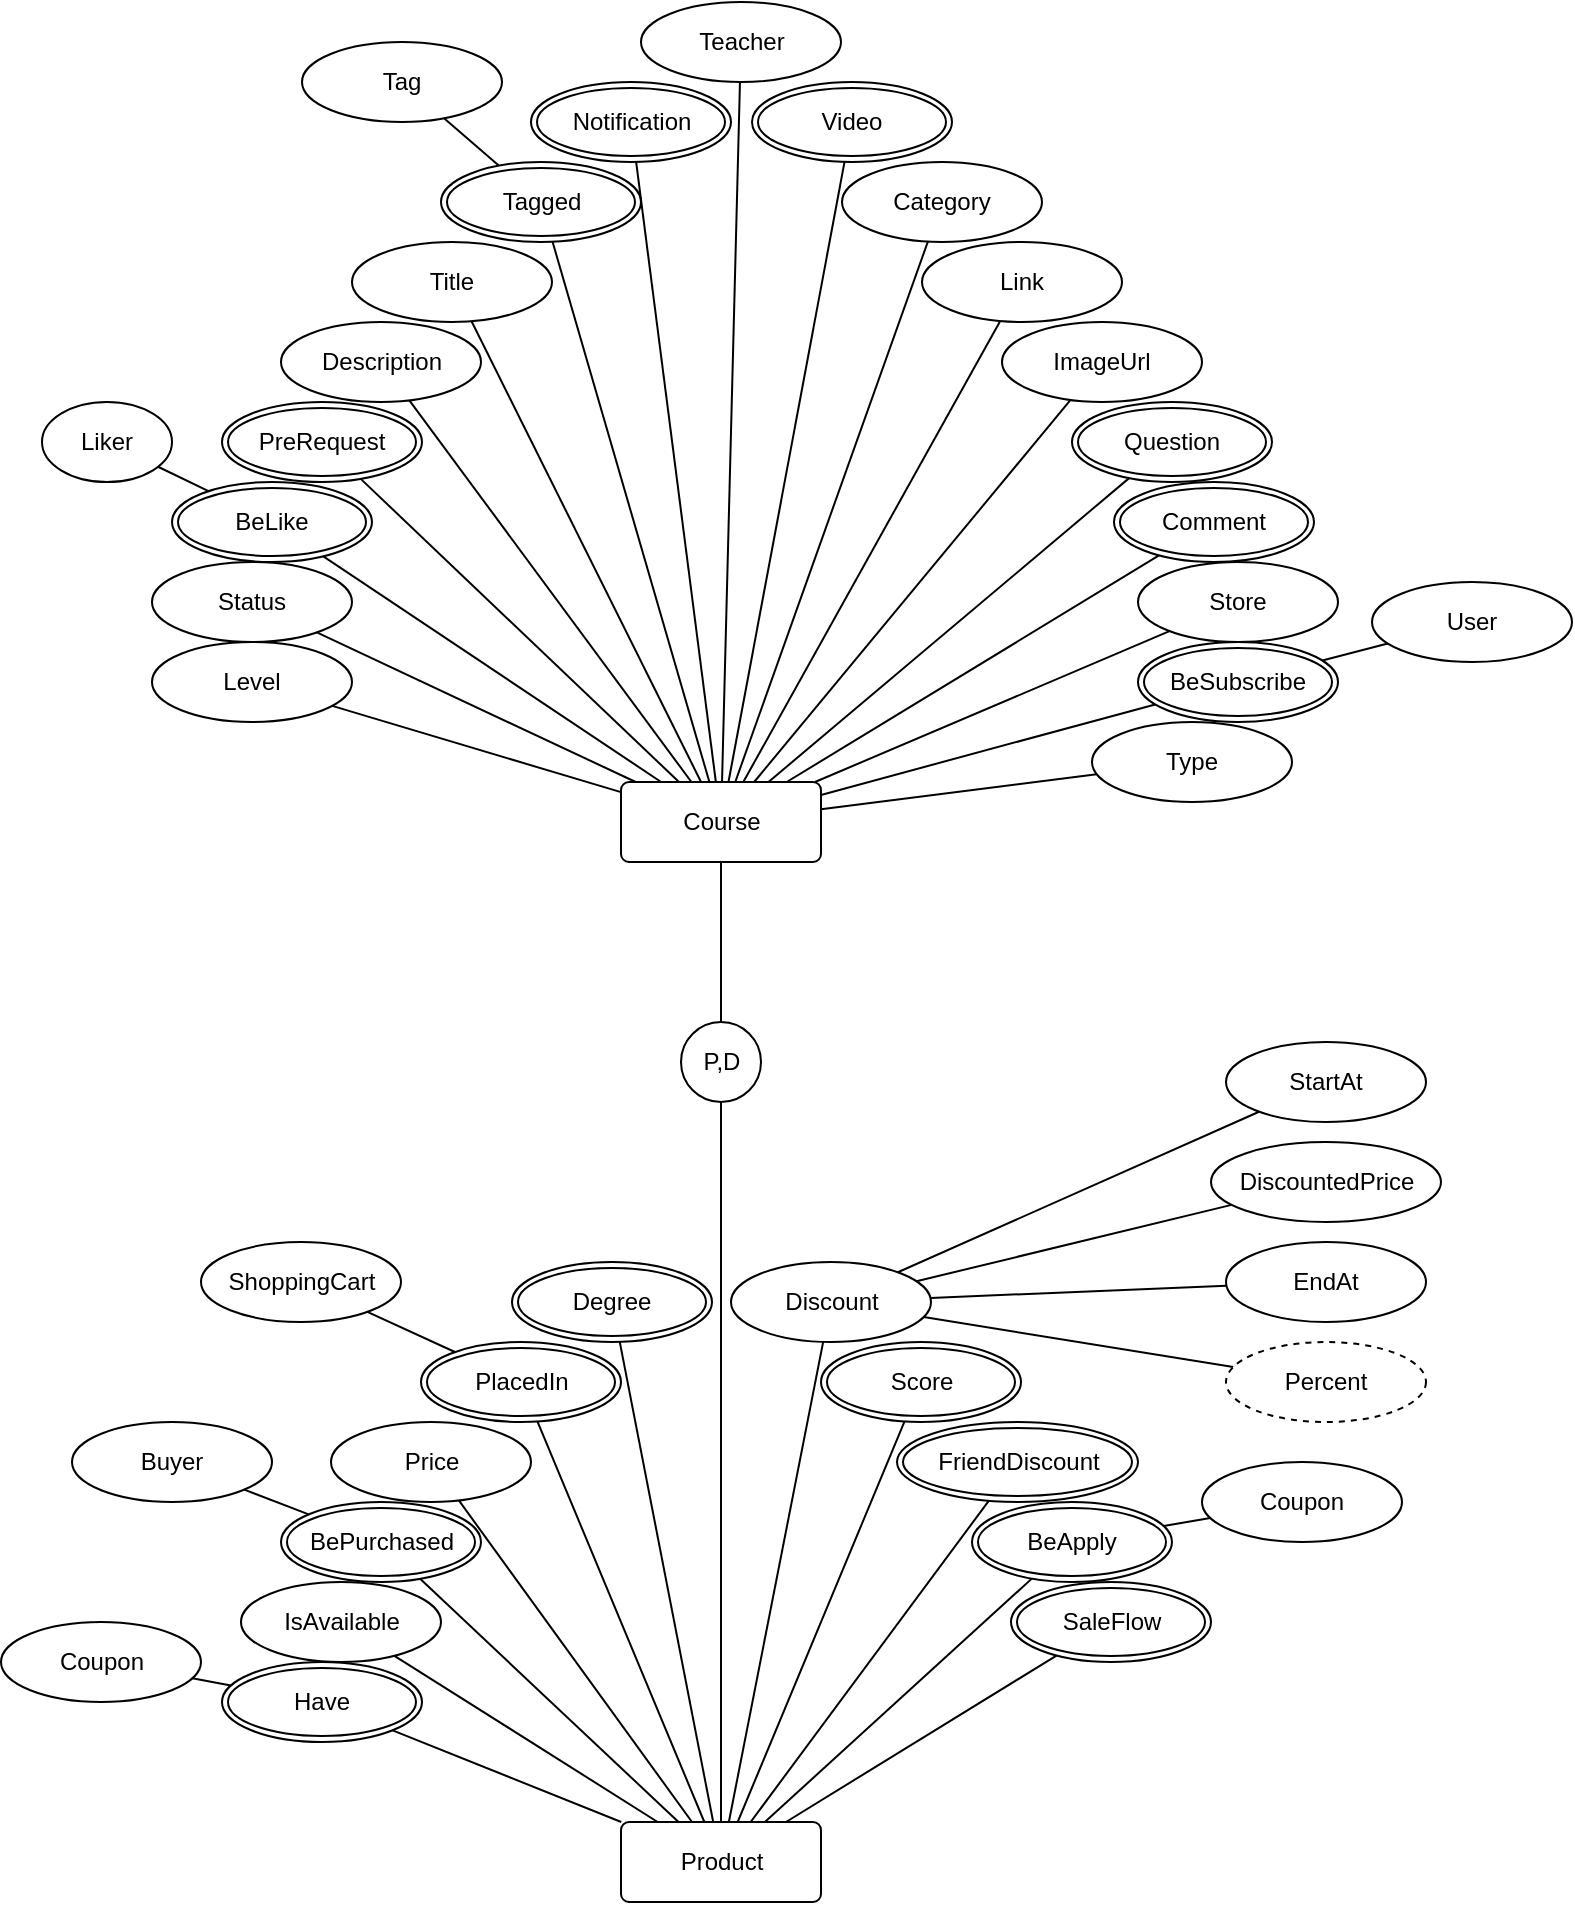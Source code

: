 <mxfile version="24.7.17">
  <diagram name="Page-1" id="aBUfQbnpg1prqaUo3Wa8">
    <mxGraphModel dx="2503" dy="-245" grid="1" gridSize="10" guides="1" tooltips="1" connect="1" arrows="1" fold="1" page="1" pageScale="1" pageWidth="850" pageHeight="1100" math="0" shadow="0">
      <root>
        <mxCell id="0" />
        <mxCell id="1" parent="0" />
        <mxCell id="qaLD9MEg8cgxicRYrfWx-1" value="FriendDiscount" style="ellipse;shape=doubleEllipse;margin=3;whiteSpace=wrap;html=1;align=center;" parent="1" vertex="1">
          <mxGeometry x="-377.5" y="1840" width="120.5" height="40" as="geometry" />
        </mxCell>
        <mxCell id="qaLD9MEg8cgxicRYrfWx-2" value="Teacher" style="ellipse;whiteSpace=wrap;html=1;align=center;" parent="1" vertex="1">
          <mxGeometry x="-505.5" y="1130" width="100" height="40" as="geometry" />
        </mxCell>
        <mxCell id="qaLD9MEg8cgxicRYrfWx-3" value="Description" style="ellipse;whiteSpace=wrap;html=1;align=center;" parent="1" vertex="1">
          <mxGeometry x="-685.5" y="1290" width="100" height="40" as="geometry" />
        </mxCell>
        <mxCell id="qaLD9MEg8cgxicRYrfWx-4" value="Price" style="ellipse;whiteSpace=wrap;html=1;align=center;" parent="1" vertex="1">
          <mxGeometry x="-660.5" y="1840" width="100" height="40" as="geometry" />
        </mxCell>
        <mxCell id="qaLD9MEg8cgxicRYrfWx-5" value="Title" style="ellipse;whiteSpace=wrap;html=1;align=center;" parent="1" vertex="1">
          <mxGeometry x="-650" y="1250" width="100" height="40" as="geometry" />
        </mxCell>
        <mxCell id="qaLD9MEg8cgxicRYrfWx-6" value="Category" style="ellipse;whiteSpace=wrap;html=1;align=center;" parent="1" vertex="1">
          <mxGeometry x="-405" y="1210" width="100" height="40" as="geometry" />
        </mxCell>
        <mxCell id="qaLD9MEg8cgxicRYrfWx-7" value="Link" style="ellipse;whiteSpace=wrap;html=1;align=center;" parent="1" vertex="1">
          <mxGeometry x="-365" y="1250" width="100" height="40" as="geometry" />
        </mxCell>
        <mxCell id="qaLD9MEg8cgxicRYrfWx-8" value="Discount" style="ellipse;whiteSpace=wrap;html=1;align=center;" parent="1" vertex="1">
          <mxGeometry x="-460.5" y="1760" width="100" height="40" as="geometry" />
        </mxCell>
        <mxCell id="qaLD9MEg8cgxicRYrfWx-9" value="PreRequest" style="ellipse;shape=doubleEllipse;margin=3;whiteSpace=wrap;html=1;align=center;" parent="1" vertex="1">
          <mxGeometry x="-715" y="1330" width="100" height="40" as="geometry" />
        </mxCell>
        <mxCell id="qaLD9MEg8cgxicRYrfWx-10" value="BePurchased" style="ellipse;shape=doubleEllipse;margin=3;whiteSpace=wrap;html=1;align=center;" parent="1" vertex="1">
          <mxGeometry x="-685.5" y="1880" width="100" height="40" as="geometry" />
        </mxCell>
        <mxCell id="qaLD9MEg8cgxicRYrfWx-11" value="Question" style="ellipse;shape=doubleEllipse;margin=3;whiteSpace=wrap;html=1;align=center;" parent="1" vertex="1">
          <mxGeometry x="-290" y="1330" width="100" height="40" as="geometry" />
        </mxCell>
        <mxCell id="qaLD9MEg8cgxicRYrfWx-12" value="Video" style="ellipse;shape=doubleEllipse;margin=3;whiteSpace=wrap;html=1;align=center;" parent="1" vertex="1">
          <mxGeometry x="-450" y="1170" width="100" height="40" as="geometry" />
        </mxCell>
        <mxCell id="qaLD9MEg8cgxicRYrfWx-13" value="Notification" style="ellipse;shape=doubleEllipse;margin=3;whiteSpace=wrap;html=1;align=center;" parent="1" vertex="1">
          <mxGeometry x="-560.5" y="1170" width="100" height="40" as="geometry" />
        </mxCell>
        <mxCell id="qaLD9MEg8cgxicRYrfWx-14" value="Tagged" style="ellipse;shape=doubleEllipse;margin=3;whiteSpace=wrap;html=1;align=center;" parent="1" vertex="1">
          <mxGeometry x="-605.5" y="1210" width="100" height="40" as="geometry" />
        </mxCell>
        <mxCell id="qaLD9MEg8cgxicRYrfWx-15" value="Score" style="ellipse;shape=doubleEllipse;margin=3;whiteSpace=wrap;html=1;align=center;" parent="1" vertex="1">
          <mxGeometry x="-415.5" y="1800" width="100" height="40" as="geometry" />
        </mxCell>
        <mxCell id="qaLD9MEg8cgxicRYrfWx-16" value="Course" style="rounded=1;arcSize=10;whiteSpace=wrap;html=1;align=center;" parent="1" vertex="1">
          <mxGeometry x="-515.5" y="1520" width="100" height="40" as="geometry" />
        </mxCell>
        <mxCell id="qaLD9MEg8cgxicRYrfWx-17" value="" style="endArrow=none;html=1;rounded=0;" parent="1" source="qaLD9MEg8cgxicRYrfWx-16" target="qaLD9MEg8cgxicRYrfWx-5" edge="1">
          <mxGeometry width="50" height="50" relative="1" as="geometry">
            <mxPoint x="-695.5" y="1190" as="sourcePoint" />
            <mxPoint x="-645.5" y="1140" as="targetPoint" />
          </mxGeometry>
        </mxCell>
        <mxCell id="qaLD9MEg8cgxicRYrfWx-18" value="" style="endArrow=none;html=1;rounded=0;" parent="1" source="jFHb5a7May0jZ58f1IAw-5" target="qaLD9MEg8cgxicRYrfWx-4" edge="1">
          <mxGeometry width="50" height="50" relative="1" as="geometry">
            <mxPoint x="-410.5" y="1331" as="sourcePoint" />
            <mxPoint x="-698.5" y="1224" as="targetPoint" />
          </mxGeometry>
        </mxCell>
        <mxCell id="qaLD9MEg8cgxicRYrfWx-19" value="" style="endArrow=none;html=1;rounded=0;" parent="1" source="qaLD9MEg8cgxicRYrfWx-16" target="qaLD9MEg8cgxicRYrfWx-6" edge="1">
          <mxGeometry width="50" height="50" relative="1" as="geometry">
            <mxPoint x="-398.5" y="1200" as="sourcePoint" />
            <mxPoint x="-595.5" y="1096" as="targetPoint" />
          </mxGeometry>
        </mxCell>
        <mxCell id="qaLD9MEg8cgxicRYrfWx-20" value="" style="endArrow=none;html=1;rounded=0;" parent="1" source="qaLD9MEg8cgxicRYrfWx-16" target="qaLD9MEg8cgxicRYrfWx-7" edge="1">
          <mxGeometry width="50" height="50" relative="1" as="geometry">
            <mxPoint x="-382.5" y="1200" as="sourcePoint" />
            <mxPoint x="-495.5" y="1098" as="targetPoint" />
          </mxGeometry>
        </mxCell>
        <mxCell id="qaLD9MEg8cgxicRYrfWx-21" value="" style="endArrow=none;html=1;rounded=0;" parent="1" source="qaLD9MEg8cgxicRYrfWx-16" target="qaLD9MEg8cgxicRYrfWx-3" edge="1">
          <mxGeometry width="50" height="50" relative="1" as="geometry">
            <mxPoint x="-366.5" y="1200" as="sourcePoint" />
            <mxPoint x="-399.5" y="1100" as="targetPoint" />
          </mxGeometry>
        </mxCell>
        <mxCell id="qaLD9MEg8cgxicRYrfWx-22" value="" style="endArrow=none;html=1;rounded=0;" parent="1" source="qaLD9MEg8cgxicRYrfWx-16" target="qaLD9MEg8cgxicRYrfWx-2" edge="1">
          <mxGeometry width="50" height="50" relative="1" as="geometry">
            <mxPoint x="-351.5" y="1200" as="sourcePoint" />
            <mxPoint x="-304.5" y="1100" as="targetPoint" />
          </mxGeometry>
        </mxCell>
        <mxCell id="qaLD9MEg8cgxicRYrfWx-23" value="" style="endArrow=none;html=1;rounded=0;" parent="1" source="jFHb5a7May0jZ58f1IAw-5" target="qaLD9MEg8cgxicRYrfWx-8" edge="1">
          <mxGeometry width="50" height="50" relative="1" as="geometry">
            <mxPoint x="-335.5" y="1330" as="sourcePoint" />
            <mxPoint x="-207.5" y="1228" as="targetPoint" />
          </mxGeometry>
        </mxCell>
        <mxCell id="qaLD9MEg8cgxicRYrfWx-24" value="" style="endArrow=none;html=1;rounded=0;" parent="1" source="qaLD9MEg8cgxicRYrfWx-16" target="qaLD9MEg8cgxicRYrfWx-12" edge="1">
          <mxGeometry width="50" height="50" relative="1" as="geometry">
            <mxPoint x="-438.5" y="1060" as="sourcePoint" />
            <mxPoint x="-392.5" y="930" as="targetPoint" />
          </mxGeometry>
        </mxCell>
        <mxCell id="qaLD9MEg8cgxicRYrfWx-25" value="" style="endArrow=none;html=1;rounded=0;" parent="1" source="qaLD9MEg8cgxicRYrfWx-16" target="qaLD9MEg8cgxicRYrfWx-9" edge="1">
          <mxGeometry width="50" height="50" relative="1" as="geometry">
            <mxPoint x="-427.5" y="1060" as="sourcePoint" />
            <mxPoint x="-342.5" y="969" as="targetPoint" />
          </mxGeometry>
        </mxCell>
        <mxCell id="qaLD9MEg8cgxicRYrfWx-26" value="" style="endArrow=none;html=1;rounded=0;" parent="1" source="jFHb5a7May0jZ58f1IAw-5" target="qaLD9MEg8cgxicRYrfWx-15" edge="1">
          <mxGeometry width="50" height="50" relative="1" as="geometry">
            <mxPoint x="-405.5" y="1160" as="sourcePoint" />
            <mxPoint x="-316.5" y="1116" as="targetPoint" />
          </mxGeometry>
        </mxCell>
        <mxCell id="qaLD9MEg8cgxicRYrfWx-27" value="" style="endArrow=none;html=1;rounded=0;" parent="1" source="qaLD9MEg8cgxicRYrfWx-16" target="qaLD9MEg8cgxicRYrfWx-11" edge="1">
          <mxGeometry width="50" height="50" relative="1" as="geometry">
            <mxPoint x="-425.5" y="1170" as="sourcePoint" />
            <mxPoint x="-375.5" y="1120" as="targetPoint" />
          </mxGeometry>
        </mxCell>
        <mxCell id="qaLD9MEg8cgxicRYrfWx-28" value="" style="endArrow=none;html=1;rounded=0;" parent="1" source="qaLD9MEg8cgxicRYrfWx-16" target="qaLD9MEg8cgxicRYrfWx-14" edge="1">
          <mxGeometry width="50" height="50" relative="1" as="geometry">
            <mxPoint x="-345.5" y="1250" as="sourcePoint" />
            <mxPoint x="-295.5" y="1200" as="targetPoint" />
          </mxGeometry>
        </mxCell>
        <mxCell id="qaLD9MEg8cgxicRYrfWx-29" value="Tag" style="ellipse;whiteSpace=wrap;html=1;align=center;" parent="1" vertex="1">
          <mxGeometry x="-675" y="1150" width="100" height="40" as="geometry" />
        </mxCell>
        <mxCell id="qaLD9MEg8cgxicRYrfWx-30" value="" style="endArrow=none;html=1;rounded=0;" parent="1" source="qaLD9MEg8cgxicRYrfWx-14" target="qaLD9MEg8cgxicRYrfWx-29" edge="1">
          <mxGeometry width="50" height="50" relative="1" as="geometry">
            <mxPoint x="-185.5" y="1200" as="sourcePoint" />
            <mxPoint x="-135.5" y="1150" as="targetPoint" />
          </mxGeometry>
        </mxCell>
        <mxCell id="qaLD9MEg8cgxicRYrfWx-31" value="" style="endArrow=none;html=1;rounded=0;" parent="1" source="jFHb5a7May0jZ58f1IAw-5" target="qaLD9MEg8cgxicRYrfWx-10" edge="1">
          <mxGeometry width="50" height="50" relative="1" as="geometry">
            <mxPoint x="-595.5" y="1190" as="sourcePoint" />
            <mxPoint x="-545.5" y="1140" as="targetPoint" />
          </mxGeometry>
        </mxCell>
        <mxCell id="qaLD9MEg8cgxicRYrfWx-32" value="Buyer" style="ellipse;whiteSpace=wrap;html=1;align=center;" parent="1" vertex="1">
          <mxGeometry x="-790" y="1840" width="100" height="40" as="geometry" />
        </mxCell>
        <mxCell id="qaLD9MEg8cgxicRYrfWx-33" value="" style="endArrow=none;html=1;rounded=0;" parent="1" source="qaLD9MEg8cgxicRYrfWx-10" target="qaLD9MEg8cgxicRYrfWx-32" edge="1">
          <mxGeometry width="50" height="50" relative="1" as="geometry">
            <mxPoint x="-745.5" y="1350" as="sourcePoint" />
            <mxPoint x="-695.5" y="1300" as="targetPoint" />
          </mxGeometry>
        </mxCell>
        <mxCell id="qaLD9MEg8cgxicRYrfWx-34" value="" style="endArrow=none;html=1;rounded=0;" parent="1" source="jFHb5a7May0jZ58f1IAw-5" target="qaLD9MEg8cgxicRYrfWx-1" edge="1">
          <mxGeometry width="50" height="50" relative="1" as="geometry">
            <mxPoint x="-335.5" y="1410" as="sourcePoint" />
            <mxPoint x="-285.5" y="1360" as="targetPoint" />
          </mxGeometry>
        </mxCell>
        <mxCell id="qaLD9MEg8cgxicRYrfWx-41" value="" style="endArrow=none;html=1;rounded=0;" parent="1" source="qaLD9MEg8cgxicRYrfWx-16" target="qaLD9MEg8cgxicRYrfWx-13" edge="1">
          <mxGeometry width="50" height="50" relative="1" as="geometry">
            <mxPoint x="-474.5" y="1250" as="sourcePoint" />
            <mxPoint x="-456.5" y="890" as="targetPoint" />
          </mxGeometry>
        </mxCell>
        <mxCell id="qaLD9MEg8cgxicRYrfWx-46" value="" style="endArrow=none;html=1;rounded=0;" parent="1" source="qaLD9MEg8cgxicRYrfWx-57" target="qaLD9MEg8cgxicRYrfWx-8" edge="1">
          <mxGeometry relative="1" as="geometry">
            <mxPoint x="-382.973" y="969.976" as="sourcePoint" />
            <mxPoint x="-570.5" y="1430" as="targetPoint" />
          </mxGeometry>
        </mxCell>
        <mxCell id="qaLD9MEg8cgxicRYrfWx-47" value="StartAt" style="ellipse;whiteSpace=wrap;html=1;align=center;" parent="1" vertex="1">
          <mxGeometry x="-213" y="1650" width="100" height="40" as="geometry" />
        </mxCell>
        <mxCell id="qaLD9MEg8cgxicRYrfWx-48" value="" style="endArrow=none;html=1;rounded=0;" parent="1" source="qaLD9MEg8cgxicRYrfWx-47" target="qaLD9MEg8cgxicRYrfWx-8" edge="1">
          <mxGeometry relative="1" as="geometry">
            <mxPoint x="-730.5" y="1450" as="sourcePoint" />
            <mxPoint x="-570.5" y="1450" as="targetPoint" />
          </mxGeometry>
        </mxCell>
        <mxCell id="qaLD9MEg8cgxicRYrfWx-49" value="EndAt" style="ellipse;whiteSpace=wrap;html=1;align=center;" parent="1" vertex="1">
          <mxGeometry x="-213" y="1750" width="100" height="40" as="geometry" />
        </mxCell>
        <mxCell id="qaLD9MEg8cgxicRYrfWx-50" value="" style="endArrow=none;html=1;rounded=0;" parent="1" source="qaLD9MEg8cgxicRYrfWx-49" target="qaLD9MEg8cgxicRYrfWx-8" edge="1">
          <mxGeometry relative="1" as="geometry">
            <mxPoint x="-750.5" y="1440" as="sourcePoint" />
            <mxPoint x="-590.5" y="1440" as="targetPoint" />
          </mxGeometry>
        </mxCell>
        <mxCell id="qaLD9MEg8cgxicRYrfWx-51" value="" style="endArrow=none;html=1;rounded=0;" parent="1" source="qaLD9MEg8cgxicRYrfWx-56" target="qaLD9MEg8cgxicRYrfWx-8" edge="1">
          <mxGeometry relative="1" as="geometry">
            <mxPoint x="-711.5" y="1394" as="sourcePoint" />
            <mxPoint x="-560.5" y="1440" as="targetPoint" />
          </mxGeometry>
        </mxCell>
        <mxCell id="qaLD9MEg8cgxicRYrfWx-56" value="DiscountedPrice" style="ellipse;whiteSpace=wrap;html=1;align=center;" parent="1" vertex="1">
          <mxGeometry x="-220.5" y="1700" width="115" height="40" as="geometry" />
        </mxCell>
        <mxCell id="qaLD9MEg8cgxicRYrfWx-57" value="Percent" style="ellipse;whiteSpace=wrap;html=1;align=center;dashed=1;" parent="1" vertex="1">
          <mxGeometry x="-213" y="1800" width="100" height="40" as="geometry" />
        </mxCell>
        <mxCell id="qaLD9MEg8cgxicRYrfWx-58" value="BeLike" style="ellipse;shape=doubleEllipse;margin=3;whiteSpace=wrap;html=1;align=center;" parent="1" vertex="1">
          <mxGeometry x="-740" y="1370" width="100" height="40" as="geometry" />
        </mxCell>
        <mxCell id="qaLD9MEg8cgxicRYrfWx-59" value="" style="endArrow=none;html=1;rounded=0;" parent="1" source="qaLD9MEg8cgxicRYrfWx-58" target="qaLD9MEg8cgxicRYrfWx-16" edge="1">
          <mxGeometry relative="1" as="geometry">
            <mxPoint x="-690.5" y="1330" as="sourcePoint" />
            <mxPoint x="-530.5" y="1330" as="targetPoint" />
          </mxGeometry>
        </mxCell>
        <mxCell id="qaLD9MEg8cgxicRYrfWx-60" value="Liker" style="ellipse;whiteSpace=wrap;html=1;align=center;" parent="1" vertex="1">
          <mxGeometry x="-805" y="1330" width="65" height="40" as="geometry" />
        </mxCell>
        <mxCell id="qaLD9MEg8cgxicRYrfWx-61" value="" style="endArrow=none;html=1;rounded=0;" parent="1" source="qaLD9MEg8cgxicRYrfWx-58" target="qaLD9MEg8cgxicRYrfWx-60" edge="1">
          <mxGeometry relative="1" as="geometry">
            <mxPoint x="-820.5" y="1330" as="sourcePoint" />
            <mxPoint x="-660.5" y="1330" as="targetPoint" />
          </mxGeometry>
        </mxCell>
        <mxCell id="qaLD9MEg8cgxicRYrfWx-68" value="IsAvailable" style="ellipse;whiteSpace=wrap;html=1;align=center;" parent="1" vertex="1">
          <mxGeometry x="-705.5" y="1920" width="100" height="40" as="geometry" />
        </mxCell>
        <mxCell id="qaLD9MEg8cgxicRYrfWx-69" value="" style="endArrow=none;html=1;rounded=0;" parent="1" source="qaLD9MEg8cgxicRYrfWx-68" target="jFHb5a7May0jZ58f1IAw-5" edge="1">
          <mxGeometry relative="1" as="geometry">
            <mxPoint x="-590.5" y="1350" as="sourcePoint" />
            <mxPoint x="-430.5" y="1350" as="targetPoint" />
          </mxGeometry>
        </mxCell>
        <mxCell id="qaLD9MEg8cgxicRYrfWx-70" value="Status" style="ellipse;whiteSpace=wrap;html=1;align=center;" parent="1" vertex="1">
          <mxGeometry x="-750" y="1410" width="100" height="40" as="geometry" />
        </mxCell>
        <mxCell id="qaLD9MEg8cgxicRYrfWx-71" value="" style="endArrow=none;html=1;rounded=0;" parent="1" source="qaLD9MEg8cgxicRYrfWx-70" target="qaLD9MEg8cgxicRYrfWx-16" edge="1">
          <mxGeometry relative="1" as="geometry">
            <mxPoint x="-640.5" y="1380" as="sourcePoint" />
            <mxPoint x="-480.5" y="1380" as="targetPoint" />
          </mxGeometry>
        </mxCell>
        <mxCell id="qaLD9MEg8cgxicRYrfWx-72" value="Level" style="ellipse;whiteSpace=wrap;html=1;align=center;" parent="1" vertex="1">
          <mxGeometry x="-750" y="1450" width="100" height="40" as="geometry" />
        </mxCell>
        <mxCell id="qaLD9MEg8cgxicRYrfWx-73" value="" style="endArrow=none;html=1;rounded=0;" parent="1" source="qaLD9MEg8cgxicRYrfWx-72" target="qaLD9MEg8cgxicRYrfWx-16" edge="1">
          <mxGeometry relative="1" as="geometry">
            <mxPoint x="-630.5" y="1410" as="sourcePoint" />
            <mxPoint x="-470.5" y="1410" as="targetPoint" />
          </mxGeometry>
        </mxCell>
        <mxCell id="qaLD9MEg8cgxicRYrfWx-74" value="ImageUrl" style="ellipse;whiteSpace=wrap;html=1;align=center;" parent="1" vertex="1">
          <mxGeometry x="-325" y="1290" width="100" height="40" as="geometry" />
        </mxCell>
        <mxCell id="qaLD9MEg8cgxicRYrfWx-75" value="" style="endArrow=none;html=1;rounded=0;" parent="1" source="qaLD9MEg8cgxicRYrfWx-16" target="qaLD9MEg8cgxicRYrfWx-74" edge="1">
          <mxGeometry relative="1" as="geometry">
            <mxPoint x="-350.5" y="1460" as="sourcePoint" />
            <mxPoint x="-190.5" y="1460" as="targetPoint" />
          </mxGeometry>
        </mxCell>
        <mxCell id="qaLD9MEg8cgxicRYrfWx-80" value="" style="endArrow=none;html=1;rounded=0;" parent="1" source="qaLD9MEg8cgxicRYrfWx-16" target="qaLD9MEg8cgxicRYrfWx-81" edge="1">
          <mxGeometry relative="1" as="geometry">
            <mxPoint x="-330.5" y="1380" as="sourcePoint" />
            <mxPoint x="-118.685" y="1302.911" as="targetPoint" />
          </mxGeometry>
        </mxCell>
        <mxCell id="qaLD9MEg8cgxicRYrfWx-81" value="Comment" style="ellipse;shape=doubleEllipse;margin=3;whiteSpace=wrap;html=1;align=center;" parent="1" vertex="1">
          <mxGeometry x="-269.005" y="1370.001" width="100" height="40" as="geometry" />
        </mxCell>
        <mxCell id="odA5GpgwzxrHbG6fRe9_-1" value="Store" style="ellipse;whiteSpace=wrap;html=1;align=center;" parent="1" vertex="1">
          <mxGeometry x="-257" y="1410" width="100" height="40" as="geometry" />
        </mxCell>
        <mxCell id="odA5GpgwzxrHbG6fRe9_-2" value="" style="endArrow=none;html=1;rounded=0;" parent="1" source="qaLD9MEg8cgxicRYrfWx-16" target="odA5GpgwzxrHbG6fRe9_-1" edge="1">
          <mxGeometry width="50" height="50" relative="1" as="geometry">
            <mxPoint x="-245" y="1460" as="sourcePoint" />
            <mxPoint x="-195" y="1410" as="targetPoint" />
          </mxGeometry>
        </mxCell>
        <mxCell id="odA5GpgwzxrHbG6fRe9_-3" value="BeApply" style="ellipse;shape=doubleEllipse;margin=3;whiteSpace=wrap;html=1;align=center;" parent="1" vertex="1">
          <mxGeometry x="-340.005" y="1880.001" width="100" height="40" as="geometry" />
        </mxCell>
        <mxCell id="odA5GpgwzxrHbG6fRe9_-4" value="" style="endArrow=none;html=1;rounded=0;" parent="1" source="jFHb5a7May0jZ58f1IAw-5" target="odA5GpgwzxrHbG6fRe9_-3" edge="1">
          <mxGeometry width="50" height="50" relative="1" as="geometry">
            <mxPoint x="-265" y="1600" as="sourcePoint" />
            <mxPoint x="-215" y="1550" as="targetPoint" />
          </mxGeometry>
        </mxCell>
        <mxCell id="odA5GpgwzxrHbG6fRe9_-5" value="Coupon" style="ellipse;whiteSpace=wrap;html=1;align=center;" parent="1" vertex="1">
          <mxGeometry x="-225" y="1860" width="100" height="40" as="geometry" />
        </mxCell>
        <mxCell id="odA5GpgwzxrHbG6fRe9_-6" value="" style="endArrow=none;html=1;rounded=0;" parent="1" source="odA5GpgwzxrHbG6fRe9_-3" target="odA5GpgwzxrHbG6fRe9_-5" edge="1">
          <mxGeometry width="50" height="50" relative="1" as="geometry">
            <mxPoint x="55" y="1560" as="sourcePoint" />
            <mxPoint x="105" y="1510" as="targetPoint" />
          </mxGeometry>
        </mxCell>
        <mxCell id="odA5GpgwzxrHbG6fRe9_-7" value="BeSubscribe" style="ellipse;shape=doubleEllipse;margin=3;whiteSpace=wrap;html=1;align=center;" parent="1" vertex="1">
          <mxGeometry x="-257" y="1450" width="100" height="40" as="geometry" />
        </mxCell>
        <mxCell id="odA5GpgwzxrHbG6fRe9_-8" value="User" style="ellipse;whiteSpace=wrap;html=1;align=center;" parent="1" vertex="1">
          <mxGeometry x="-140" y="1420" width="100" height="40" as="geometry" />
        </mxCell>
        <mxCell id="odA5GpgwzxrHbG6fRe9_-9" value="" style="endArrow=none;html=1;rounded=0;" parent="1" source="odA5GpgwzxrHbG6fRe9_-7" target="odA5GpgwzxrHbG6fRe9_-8" edge="1">
          <mxGeometry relative="1" as="geometry">
            <mxPoint x="55" y="1480" as="sourcePoint" />
            <mxPoint x="215" y="1480" as="targetPoint" />
          </mxGeometry>
        </mxCell>
        <mxCell id="odA5GpgwzxrHbG6fRe9_-10" value="" style="endArrow=none;html=1;rounded=0;" parent="1" source="qaLD9MEg8cgxicRYrfWx-16" target="odA5GpgwzxrHbG6fRe9_-7" edge="1">
          <mxGeometry width="50" height="50" relative="1" as="geometry">
            <mxPoint x="-115" y="1540" as="sourcePoint" />
            <mxPoint x="-65" y="1490" as="targetPoint" />
          </mxGeometry>
        </mxCell>
        <mxCell id="odA5GpgwzxrHbG6fRe9_-11" value="PlacedIn" style="ellipse;shape=doubleEllipse;margin=3;whiteSpace=wrap;html=1;align=center;" parent="1" vertex="1">
          <mxGeometry x="-615.5" y="1800" width="100" height="40" as="geometry" />
        </mxCell>
        <mxCell id="odA5GpgwzxrHbG6fRe9_-12" value="" style="endArrow=none;html=1;rounded=0;" parent="1" source="odA5GpgwzxrHbG6fRe9_-11" target="jFHb5a7May0jZ58f1IAw-5" edge="1">
          <mxGeometry relative="1" as="geometry">
            <mxPoint x="-815" y="1600" as="sourcePoint" />
            <mxPoint x="-655" y="1600" as="targetPoint" />
          </mxGeometry>
        </mxCell>
        <mxCell id="odA5GpgwzxrHbG6fRe9_-13" value="ShoppingCart" style="ellipse;whiteSpace=wrap;html=1;align=center;" parent="1" vertex="1">
          <mxGeometry x="-725.5" y="1750" width="100" height="40" as="geometry" />
        </mxCell>
        <mxCell id="odA5GpgwzxrHbG6fRe9_-14" value="" style="endArrow=none;html=1;rounded=0;" parent="1" source="odA5GpgwzxrHbG6fRe9_-13" target="odA5GpgwzxrHbG6fRe9_-11" edge="1">
          <mxGeometry relative="1" as="geometry">
            <mxPoint x="-1005" y="1620" as="sourcePoint" />
            <mxPoint x="-845" y="1620" as="targetPoint" />
          </mxGeometry>
        </mxCell>
        <mxCell id="odA5GpgwzxrHbG6fRe9_-15" value="Degree" style="ellipse;shape=doubleEllipse;margin=3;whiteSpace=wrap;html=1;align=center;" parent="1" vertex="1">
          <mxGeometry x="-570" y="1760" width="100" height="40" as="geometry" />
        </mxCell>
        <mxCell id="odA5GpgwzxrHbG6fRe9_-16" value="" style="endArrow=none;html=1;rounded=0;" parent="1" source="odA5GpgwzxrHbG6fRe9_-15" target="jFHb5a7May0jZ58f1IAw-5" edge="1">
          <mxGeometry relative="1" as="geometry">
            <mxPoint x="-845" y="1670" as="sourcePoint" />
            <mxPoint x="-685" y="1670" as="targetPoint" />
          </mxGeometry>
        </mxCell>
        <mxCell id="r5tVIS-mL23A1AL02kqg-1" value="SaleFlow" style="ellipse;shape=doubleEllipse;margin=3;whiteSpace=wrap;html=1;align=center;" parent="1" vertex="1">
          <mxGeometry x="-320.5" y="1920" width="100" height="40" as="geometry" />
        </mxCell>
        <mxCell id="r5tVIS-mL23A1AL02kqg-2" value="" style="endArrow=none;html=1;rounded=0;" parent="1" source="jFHb5a7May0jZ58f1IAw-5" target="r5tVIS-mL23A1AL02kqg-1" edge="1">
          <mxGeometry relative="1" as="geometry">
            <mxPoint x="-365" y="1660" as="sourcePoint" />
            <mxPoint x="-205" y="1660" as="targetPoint" />
          </mxGeometry>
        </mxCell>
        <mxCell id="jFHb5a7May0jZ58f1IAw-2" value="" style="endArrow=none;html=1;rounded=0;" edge="1" parent="1" source="qaLD9MEg8cgxicRYrfWx-16" target="jFHb5a7May0jZ58f1IAw-3">
          <mxGeometry relative="1" as="geometry">
            <mxPoint x="-465.5" y="1690" as="sourcePoint" />
            <mxPoint x="-635" y="1890" as="targetPoint" />
          </mxGeometry>
        </mxCell>
        <mxCell id="jFHb5a7May0jZ58f1IAw-3" value="P,D" style="ellipse;whiteSpace=wrap;html=1;" vertex="1" parent="1">
          <mxGeometry x="-485.5" y="1640" width="40" height="40" as="geometry" />
        </mxCell>
        <mxCell id="jFHb5a7May0jZ58f1IAw-5" value="Product" style="rounded=1;arcSize=10;whiteSpace=wrap;html=1;align=center;" vertex="1" parent="1">
          <mxGeometry x="-515.5" y="2040" width="100" height="40" as="geometry" />
        </mxCell>
        <mxCell id="jFHb5a7May0jZ58f1IAw-6" value="" style="endArrow=none;html=1;rounded=0;" edge="1" parent="1" source="jFHb5a7May0jZ58f1IAw-5" target="jFHb5a7May0jZ58f1IAw-3">
          <mxGeometry relative="1" as="geometry">
            <mxPoint x="-865" y="1920" as="sourcePoint" />
            <mxPoint x="-705" y="1920" as="targetPoint" />
          </mxGeometry>
        </mxCell>
        <mxCell id="jFHb5a7May0jZ58f1IAw-7" value="Type" style="ellipse;whiteSpace=wrap;html=1;align=center;" vertex="1" parent="1">
          <mxGeometry x="-280" y="1490" width="100" height="40" as="geometry" />
        </mxCell>
        <mxCell id="jFHb5a7May0jZ58f1IAw-8" value="" style="endArrow=none;html=1;rounded=0;" edge="1" parent="1" source="qaLD9MEg8cgxicRYrfWx-16" target="jFHb5a7May0jZ58f1IAw-7">
          <mxGeometry width="50" height="50" relative="1" as="geometry">
            <mxPoint x="-405" y="1536" as="sourcePoint" />
            <mxPoint x="-238" y="1491" as="targetPoint" />
          </mxGeometry>
        </mxCell>
        <mxCell id="jFHb5a7May0jZ58f1IAw-9" value="Have" style="ellipse;shape=doubleEllipse;margin=3;whiteSpace=wrap;html=1;align=center;" vertex="1" parent="1">
          <mxGeometry x="-715" y="1960" width="100" height="40" as="geometry" />
        </mxCell>
        <mxCell id="jFHb5a7May0jZ58f1IAw-10" value="Coupon" style="ellipse;whiteSpace=wrap;html=1;align=center;" vertex="1" parent="1">
          <mxGeometry x="-825.5" y="1940" width="100" height="40" as="geometry" />
        </mxCell>
        <mxCell id="jFHb5a7May0jZ58f1IAw-11" value="" style="endArrow=none;html=1;rounded=0;" edge="1" parent="1" source="jFHb5a7May0jZ58f1IAw-10" target="jFHb5a7May0jZ58f1IAw-9">
          <mxGeometry relative="1" as="geometry">
            <mxPoint x="-740" y="2050" as="sourcePoint" />
            <mxPoint x="-580" y="2050" as="targetPoint" />
          </mxGeometry>
        </mxCell>
        <mxCell id="jFHb5a7May0jZ58f1IAw-12" value="" style="endArrow=none;html=1;rounded=0;" edge="1" parent="1" source="jFHb5a7May0jZ58f1IAw-9" target="jFHb5a7May0jZ58f1IAw-5">
          <mxGeometry relative="1" as="geometry">
            <mxPoint x="-720" y="1978" as="sourcePoint" />
            <mxPoint x="-701" y="1982" as="targetPoint" />
          </mxGeometry>
        </mxCell>
      </root>
    </mxGraphModel>
  </diagram>
</mxfile>
